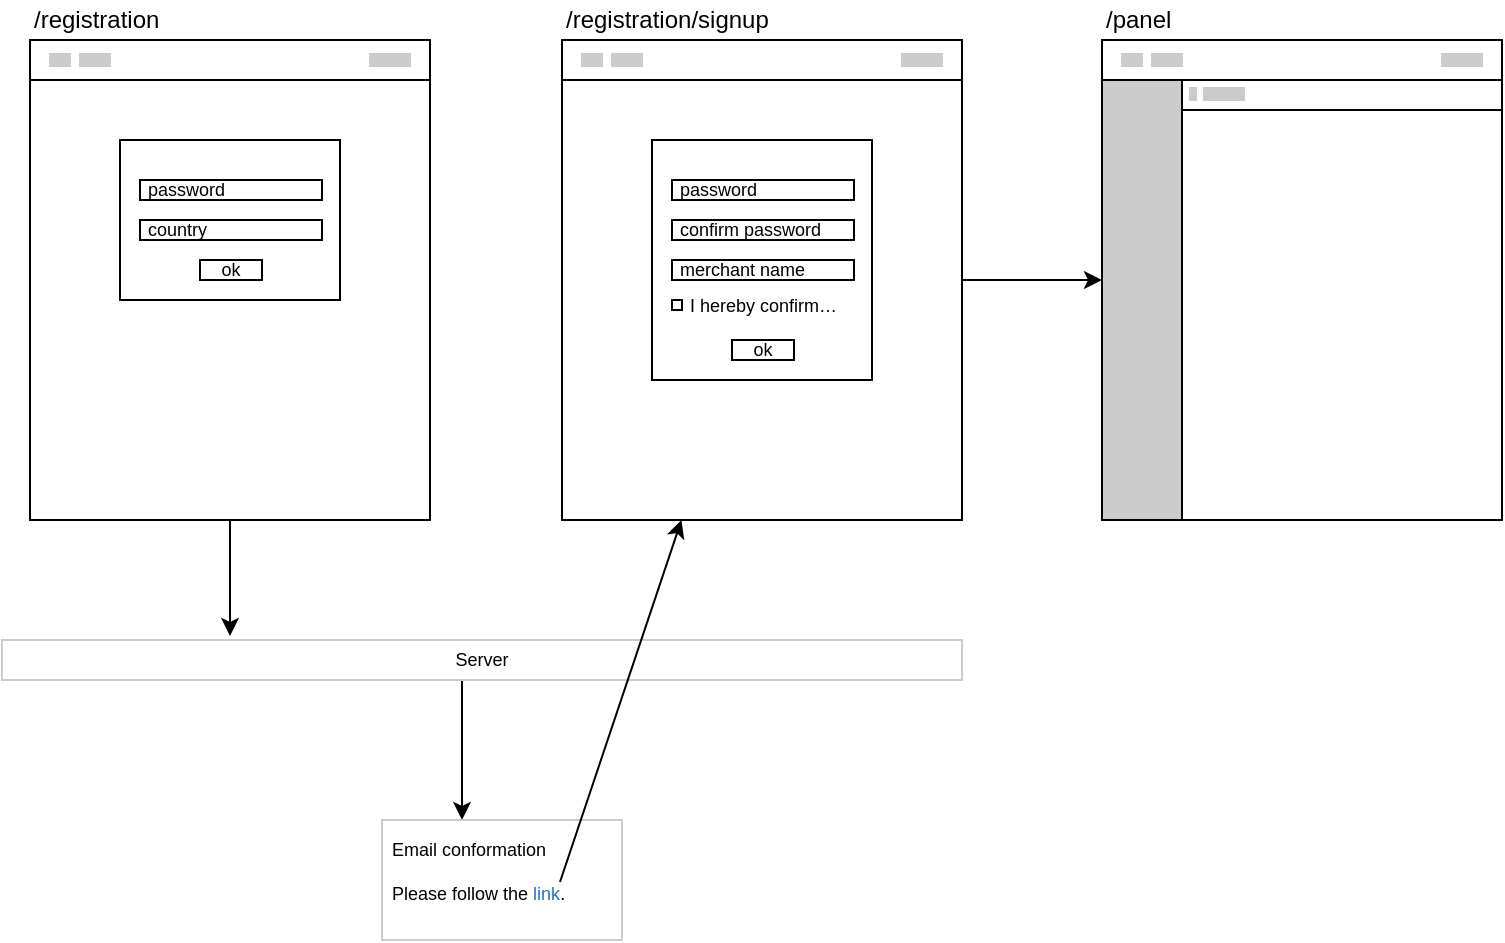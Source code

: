 <mxfile version="16.5.6" type="github" pages="5">
  <diagram id="p7Ff0zWDrnerY__srlPh" name="Registration">
    <mxGraphModel dx="912" dy="568" grid="1" gridSize="10" guides="1" tooltips="1" connect="1" arrows="1" fold="1" page="1" pageScale="1" pageWidth="827" pageHeight="1169" math="0" shadow="0">
      <root>
        <mxCell id="0" />
        <mxCell id="nXb4mECqNkCN1c7yYPb4-7" value="Components" style="" parent="0" />
        <mxCell id="1" value="Registration" style="" parent="0" />
        <mxCell id="nXb4mECqNkCN1c7yYPb4-29" value="" style="group" parent="1" vertex="1" connectable="0">
          <mxGeometry x="414" y="110" width="200" height="260" as="geometry" />
        </mxCell>
        <mxCell id="nXb4mECqNkCN1c7yYPb4-10" value="" style="group" parent="nXb4mECqNkCN1c7yYPb4-29" vertex="1" connectable="0">
          <mxGeometry y="20" width="200" height="240" as="geometry" />
        </mxCell>
        <mxCell id="nXb4mECqNkCN1c7yYPb4-11" value="" style="rounded=0;whiteSpace=wrap;html=1;" parent="nXb4mECqNkCN1c7yYPb4-10" vertex="1">
          <mxGeometry width="200" height="240" as="geometry" />
        </mxCell>
        <mxCell id="nXb4mECqNkCN1c7yYPb4-12" value="" style="rounded=0;whiteSpace=wrap;html=1;" parent="nXb4mECqNkCN1c7yYPb4-10" vertex="1">
          <mxGeometry width="200" height="20" as="geometry" />
        </mxCell>
        <mxCell id="nXb4mECqNkCN1c7yYPb4-13" value="" style="rounded=0;whiteSpace=wrap;html=1;fillColor=#CCCCCC;strokeColor=#CCCCCC;" parent="nXb4mECqNkCN1c7yYPb4-10" vertex="1">
          <mxGeometry x="10" y="7" width="10" height="6" as="geometry" />
        </mxCell>
        <mxCell id="nXb4mECqNkCN1c7yYPb4-14" value="" style="rounded=0;whiteSpace=wrap;html=1;fillColor=#CCCCCC;strokeColor=#CCCCCC;" parent="nXb4mECqNkCN1c7yYPb4-10" vertex="1">
          <mxGeometry x="170" y="7" width="20" height="6" as="geometry" />
        </mxCell>
        <mxCell id="nXb4mECqNkCN1c7yYPb4-15" value="" style="rounded=0;whiteSpace=wrap;html=1;fillColor=#CCCCCC;strokeColor=#CCCCCC;" parent="nXb4mECqNkCN1c7yYPb4-10" vertex="1">
          <mxGeometry x="25" y="7" width="15" height="6" as="geometry" />
        </mxCell>
        <mxCell id="nXb4mECqNkCN1c7yYPb4-25" value="" style="rounded=0;whiteSpace=wrap;html=1;" parent="nXb4mECqNkCN1c7yYPb4-10" vertex="1">
          <mxGeometry x="45" y="50" width="110" height="80" as="geometry" />
        </mxCell>
        <mxCell id="nXb4mECqNkCN1c7yYPb4-16" value="/registration" style="text;html=1;strokeColor=none;fillColor=none;align=left;verticalAlign=middle;whiteSpace=wrap;rounded=0;fontSize=12;" parent="nXb4mECqNkCN1c7yYPb4-29" vertex="1">
          <mxGeometry width="200" height="20" as="geometry" />
        </mxCell>
        <mxCell id="nXb4mECqNkCN1c7yYPb4-26" value="password" style="rounded=0;whiteSpace=wrap;html=1;fontSize=9;align=left;spacingLeft=2;" parent="nXb4mECqNkCN1c7yYPb4-29" vertex="1">
          <mxGeometry x="55" y="90" width="91" height="10" as="geometry" />
        </mxCell>
        <mxCell id="nXb4mECqNkCN1c7yYPb4-27" value="country" style="rounded=0;whiteSpace=wrap;html=1;fontSize=9;align=left;spacingLeft=2;" parent="nXb4mECqNkCN1c7yYPb4-29" vertex="1">
          <mxGeometry x="55" y="110" width="91" height="10" as="geometry" />
        </mxCell>
        <mxCell id="nXb4mECqNkCN1c7yYPb4-28" value="ok" style="rounded=0;whiteSpace=wrap;html=1;fontSize=9;spacing=0;" parent="nXb4mECqNkCN1c7yYPb4-29" vertex="1">
          <mxGeometry x="85" y="130" width="31" height="10" as="geometry" />
        </mxCell>
        <mxCell id="nXb4mECqNkCN1c7yYPb4-48" style="edgeStyle=elbowEdgeStyle;rounded=0;orthogonalLoop=1;jettySize=auto;html=1;entryX=0.333;entryY=0;entryDx=0;entryDy=0;entryPerimeter=0;fontSize=9;fontColor=#2671BD;" parent="1" source="nXb4mECqNkCN1c7yYPb4-45" target="nXb4mECqNkCN1c7yYPb4-47" edge="1">
          <mxGeometry relative="1" as="geometry" />
        </mxCell>
        <mxCell id="nXb4mECqNkCN1c7yYPb4-45" value="Server" style="rounded=0;whiteSpace=wrap;html=1;fontSize=9;strokeColor=#CCCCCC;fillColor=#FFFFFF;" parent="1" vertex="1">
          <mxGeometry x="400" y="430" width="480" height="20" as="geometry" />
        </mxCell>
        <mxCell id="nXb4mECqNkCN1c7yYPb4-46" style="edgeStyle=elbowEdgeStyle;rounded=0;orthogonalLoop=1;jettySize=auto;html=1;entryX=0.238;entryY=-0.1;entryDx=0;entryDy=0;entryPerimeter=0;fontSize=9;" parent="1" source="nXb4mECqNkCN1c7yYPb4-11" target="nXb4mECqNkCN1c7yYPb4-45" edge="1">
          <mxGeometry relative="1" as="geometry" />
        </mxCell>
        <mxCell id="nXb4mECqNkCN1c7yYPb4-47" value="Email conformation&lt;br&gt;&lt;br&gt;Please follow the &lt;font color=&quot;#2671bd&quot;&gt;link&lt;/font&gt;." style="rounded=0;whiteSpace=wrap;html=1;fontSize=9;strokeColor=#CCCCCC;fillColor=#FFFFFF;align=left;verticalAlign=top;spacing=5;" parent="1" vertex="1">
          <mxGeometry x="590" y="520" width="120" height="60" as="geometry" />
        </mxCell>
        <mxCell id="nXb4mECqNkCN1c7yYPb4-49" value="" style="endArrow=classic;html=1;rounded=0;fontSize=9;fontColor=#2671BD;" parent="1" target="nXb4mECqNkCN1c7yYPb4-32" edge="1">
          <mxGeometry width="50" height="50" relative="1" as="geometry">
            <mxPoint x="679" y="551" as="sourcePoint" />
            <mxPoint x="710" y="380" as="targetPoint" />
          </mxGeometry>
        </mxCell>
        <mxCell id="nXb4mECqNkCN1c7yYPb4-50" value="" style="group" parent="1" vertex="1" connectable="0">
          <mxGeometry x="680" y="110" width="200" height="260" as="geometry" />
        </mxCell>
        <mxCell id="nXb4mECqNkCN1c7yYPb4-30" value="" style="group" parent="nXb4mECqNkCN1c7yYPb4-50" vertex="1" connectable="0">
          <mxGeometry width="200" height="260" as="geometry" />
        </mxCell>
        <mxCell id="nXb4mECqNkCN1c7yYPb4-31" value="" style="group" parent="nXb4mECqNkCN1c7yYPb4-30" vertex="1" connectable="0">
          <mxGeometry y="20" width="200" height="240" as="geometry" />
        </mxCell>
        <mxCell id="nXb4mECqNkCN1c7yYPb4-32" value="" style="rounded=0;whiteSpace=wrap;html=1;" parent="nXb4mECqNkCN1c7yYPb4-31" vertex="1">
          <mxGeometry width="200" height="240" as="geometry" />
        </mxCell>
        <mxCell id="nXb4mECqNkCN1c7yYPb4-33" value="" style="rounded=0;whiteSpace=wrap;html=1;" parent="nXb4mECqNkCN1c7yYPb4-31" vertex="1">
          <mxGeometry width="200" height="20" as="geometry" />
        </mxCell>
        <mxCell id="nXb4mECqNkCN1c7yYPb4-34" value="" style="rounded=0;whiteSpace=wrap;html=1;fillColor=#CCCCCC;strokeColor=#CCCCCC;" parent="nXb4mECqNkCN1c7yYPb4-31" vertex="1">
          <mxGeometry x="10" y="7" width="10" height="6" as="geometry" />
        </mxCell>
        <mxCell id="nXb4mECqNkCN1c7yYPb4-35" value="" style="rounded=0;whiteSpace=wrap;html=1;fillColor=#CCCCCC;strokeColor=#CCCCCC;" parent="nXb4mECqNkCN1c7yYPb4-31" vertex="1">
          <mxGeometry x="170" y="7" width="20" height="6" as="geometry" />
        </mxCell>
        <mxCell id="nXb4mECqNkCN1c7yYPb4-36" value="" style="rounded=0;whiteSpace=wrap;html=1;fillColor=#CCCCCC;strokeColor=#CCCCCC;" parent="nXb4mECqNkCN1c7yYPb4-31" vertex="1">
          <mxGeometry x="25" y="7" width="15" height="6" as="geometry" />
        </mxCell>
        <mxCell id="nXb4mECqNkCN1c7yYPb4-37" value="" style="rounded=0;whiteSpace=wrap;html=1;" parent="nXb4mECqNkCN1c7yYPb4-31" vertex="1">
          <mxGeometry x="45" y="50" width="110" height="120" as="geometry" />
        </mxCell>
        <mxCell id="nXb4mECqNkCN1c7yYPb4-44" value="I hereby confirm…" style="text;html=1;strokeColor=none;fillColor=none;align=left;verticalAlign=middle;whiteSpace=wrap;rounded=0;fontSize=9;" parent="nXb4mECqNkCN1c7yYPb4-31" vertex="1">
          <mxGeometry x="62" y="128" width="78" height="10" as="geometry" />
        </mxCell>
        <mxCell id="nXb4mECqNkCN1c7yYPb4-38" value="/registration/signup" style="text;html=1;strokeColor=none;fillColor=none;align=left;verticalAlign=middle;whiteSpace=wrap;rounded=0;fontSize=12;" parent="nXb4mECqNkCN1c7yYPb4-30" vertex="1">
          <mxGeometry width="200" height="20" as="geometry" />
        </mxCell>
        <mxCell id="nXb4mECqNkCN1c7yYPb4-39" value="password" style="rounded=0;whiteSpace=wrap;html=1;fontSize=9;align=left;spacingLeft=2;" parent="nXb4mECqNkCN1c7yYPb4-30" vertex="1">
          <mxGeometry x="55" y="90" width="91" height="10" as="geometry" />
        </mxCell>
        <mxCell id="nXb4mECqNkCN1c7yYPb4-40" value="confirm password" style="rounded=0;whiteSpace=wrap;html=1;fontSize=9;align=left;spacingLeft=2;" parent="nXb4mECqNkCN1c7yYPb4-30" vertex="1">
          <mxGeometry x="55" y="110" width="91" height="10" as="geometry" />
        </mxCell>
        <mxCell id="nXb4mECqNkCN1c7yYPb4-41" value="ok" style="rounded=0;whiteSpace=wrap;html=1;fontSize=9;spacing=0;" parent="nXb4mECqNkCN1c7yYPb4-30" vertex="1">
          <mxGeometry x="85" y="170" width="31" height="10" as="geometry" />
        </mxCell>
        <mxCell id="nXb4mECqNkCN1c7yYPb4-42" value="merchant name" style="rounded=0;whiteSpace=wrap;html=1;fontSize=9;align=left;spacingLeft=2;" parent="nXb4mECqNkCN1c7yYPb4-50" vertex="1">
          <mxGeometry x="55" y="130" width="91" height="10" as="geometry" />
        </mxCell>
        <mxCell id="nXb4mECqNkCN1c7yYPb4-43" value="" style="rounded=0;whiteSpace=wrap;html=1;fontSize=9;spacing=0;" parent="nXb4mECqNkCN1c7yYPb4-50" vertex="1">
          <mxGeometry x="55" y="150" width="5" height="5" as="geometry" />
        </mxCell>
        <mxCell id="OOlirPghA7_H0LJ8nzAa-1" value="" style="group" vertex="1" connectable="0" parent="1">
          <mxGeometry x="950" y="110" width="200" height="260" as="geometry" />
        </mxCell>
        <mxCell id="OOlirPghA7_H0LJ8nzAa-2" value="" style="group" vertex="1" connectable="0" parent="OOlirPghA7_H0LJ8nzAa-1">
          <mxGeometry width="200" height="260" as="geometry" />
        </mxCell>
        <mxCell id="OOlirPghA7_H0LJ8nzAa-3" value="" style="group" vertex="1" connectable="0" parent="OOlirPghA7_H0LJ8nzAa-2">
          <mxGeometry width="200" height="260" as="geometry" />
        </mxCell>
        <mxCell id="OOlirPghA7_H0LJ8nzAa-4" value="" style="group" vertex="1" connectable="0" parent="OOlirPghA7_H0LJ8nzAa-3">
          <mxGeometry y="20" width="200" height="240" as="geometry" />
        </mxCell>
        <mxCell id="OOlirPghA7_H0LJ8nzAa-5" value="" style="rounded=0;whiteSpace=wrap;html=1;" vertex="1" parent="OOlirPghA7_H0LJ8nzAa-4">
          <mxGeometry width="200" height="240" as="geometry" />
        </mxCell>
        <mxCell id="OOlirPghA7_H0LJ8nzAa-6" value="" style="rounded=0;whiteSpace=wrap;html=1;" vertex="1" parent="OOlirPghA7_H0LJ8nzAa-4">
          <mxGeometry width="200" height="20" as="geometry" />
        </mxCell>
        <mxCell id="OOlirPghA7_H0LJ8nzAa-7" value="" style="rounded=0;whiteSpace=wrap;html=1;fillColor=#CCCCCC;strokeColor=#CCCCCC;" vertex="1" parent="OOlirPghA7_H0LJ8nzAa-4">
          <mxGeometry x="10" y="7" width="10" height="6" as="geometry" />
        </mxCell>
        <mxCell id="OOlirPghA7_H0LJ8nzAa-8" value="" style="rounded=0;whiteSpace=wrap;html=1;fillColor=#CCCCCC;strokeColor=#CCCCCC;" vertex="1" parent="OOlirPghA7_H0LJ8nzAa-4">
          <mxGeometry x="170" y="7" width="20" height="6" as="geometry" />
        </mxCell>
        <mxCell id="OOlirPghA7_H0LJ8nzAa-9" value="" style="rounded=0;whiteSpace=wrap;html=1;fillColor=#CCCCCC;strokeColor=#CCCCCC;" vertex="1" parent="OOlirPghA7_H0LJ8nzAa-4">
          <mxGeometry x="25" y="7" width="15" height="6" as="geometry" />
        </mxCell>
        <mxCell id="OOlirPghA7_H0LJ8nzAa-10" value="" style="rounded=0;whiteSpace=wrap;html=1;fillColor=#CCCCCC;" vertex="1" parent="OOlirPghA7_H0LJ8nzAa-4">
          <mxGeometry y="20" width="40" height="220" as="geometry" />
        </mxCell>
        <mxCell id="OOlirPghA7_H0LJ8nzAa-11" value="/panel" style="text;html=1;strokeColor=none;fillColor=none;align=left;verticalAlign=middle;whiteSpace=wrap;rounded=0;fontSize=12;" vertex="1" parent="OOlirPghA7_H0LJ8nzAa-3">
          <mxGeometry width="200" height="20" as="geometry" />
        </mxCell>
        <mxCell id="OOlirPghA7_H0LJ8nzAa-12" value="" style="rounded=0;whiteSpace=wrap;html=1;" vertex="1" parent="OOlirPghA7_H0LJ8nzAa-1">
          <mxGeometry x="40" y="40" width="160" height="15" as="geometry" />
        </mxCell>
        <mxCell id="OOlirPghA7_H0LJ8nzAa-13" value="" style="rounded=0;whiteSpace=wrap;html=1;fillColor=#CCCCCC;strokeColor=#CCCCCC;" vertex="1" parent="OOlirPghA7_H0LJ8nzAa-1">
          <mxGeometry x="44" y="44" width="3" height="6" as="geometry" />
        </mxCell>
        <mxCell id="OOlirPghA7_H0LJ8nzAa-14" value="" style="rounded=0;whiteSpace=wrap;html=1;fillColor=#CCCCCC;strokeColor=#CCCCCC;" vertex="1" parent="OOlirPghA7_H0LJ8nzAa-1">
          <mxGeometry x="51" y="44" width="20" height="6" as="geometry" />
        </mxCell>
        <mxCell id="OOlirPghA7_H0LJ8nzAa-15" style="edgeStyle=elbowEdgeStyle;rounded=0;orthogonalLoop=1;jettySize=auto;elbow=vertical;html=1;" edge="1" parent="1" source="nXb4mECqNkCN1c7yYPb4-32" target="OOlirPghA7_H0LJ8nzAa-5">
          <mxGeometry relative="1" as="geometry" />
        </mxCell>
      </root>
    </mxGraphModel>
  </diagram>
  <diagram id="9IjZil99zR7rNWSkeCL1" name="Auth">
    <mxGraphModel dx="1031" dy="643" grid="1" gridSize="10" guides="1" tooltips="1" connect="1" arrows="1" fold="1" page="1" pageScale="1" pageWidth="827" pageHeight="1169" math="0" shadow="0">
      <root>
        <mxCell id="iW9iBrreQVlwl3mV8Ol9-0" />
        <mxCell id="iW9iBrreQVlwl3mV8Ol9-1" parent="iW9iBrreQVlwl3mV8Ol9-0" />
        <mxCell id="QdKFPZdmgNNmxC_U_GcA-0" value="" style="group" vertex="1" connectable="0" parent="iW9iBrreQVlwl3mV8Ol9-1">
          <mxGeometry x="130" y="80" width="200" height="260" as="geometry" />
        </mxCell>
        <mxCell id="QdKFPZdmgNNmxC_U_GcA-1" value="" style="group" vertex="1" connectable="0" parent="QdKFPZdmgNNmxC_U_GcA-0">
          <mxGeometry width="200" height="260" as="geometry" />
        </mxCell>
        <mxCell id="QdKFPZdmgNNmxC_U_GcA-2" value="" style="group" vertex="1" connectable="0" parent="QdKFPZdmgNNmxC_U_GcA-1">
          <mxGeometry y="20" width="200" height="240" as="geometry" />
        </mxCell>
        <mxCell id="QdKFPZdmgNNmxC_U_GcA-3" value="" style="rounded=0;whiteSpace=wrap;html=1;" vertex="1" parent="QdKFPZdmgNNmxC_U_GcA-2">
          <mxGeometry width="200" height="240" as="geometry" />
        </mxCell>
        <mxCell id="QdKFPZdmgNNmxC_U_GcA-4" value="" style="rounded=0;whiteSpace=wrap;html=1;" vertex="1" parent="QdKFPZdmgNNmxC_U_GcA-2">
          <mxGeometry width="200" height="20" as="geometry" />
        </mxCell>
        <mxCell id="QdKFPZdmgNNmxC_U_GcA-5" value="" style="rounded=0;whiteSpace=wrap;html=1;fillColor=#CCCCCC;strokeColor=#CCCCCC;" vertex="1" parent="QdKFPZdmgNNmxC_U_GcA-2">
          <mxGeometry x="10" y="7" width="10" height="6" as="geometry" />
        </mxCell>
        <mxCell id="QdKFPZdmgNNmxC_U_GcA-6" value="" style="rounded=0;whiteSpace=wrap;html=1;fillColor=#CCCCCC;strokeColor=#CCCCCC;" vertex="1" parent="QdKFPZdmgNNmxC_U_GcA-2">
          <mxGeometry x="170" y="7" width="20" height="6" as="geometry" />
        </mxCell>
        <mxCell id="QdKFPZdmgNNmxC_U_GcA-7" value="" style="rounded=0;whiteSpace=wrap;html=1;fillColor=#CCCCCC;strokeColor=#CCCCCC;" vertex="1" parent="QdKFPZdmgNNmxC_U_GcA-2">
          <mxGeometry x="25" y="7" width="15" height="6" as="geometry" />
        </mxCell>
        <mxCell id="QdKFPZdmgNNmxC_U_GcA-8" value="" style="rounded=0;whiteSpace=wrap;html=1;" vertex="1" parent="QdKFPZdmgNNmxC_U_GcA-2">
          <mxGeometry x="45" y="50" width="110" height="80" as="geometry" />
        </mxCell>
        <mxCell id="QdKFPZdmgNNmxC_U_GcA-10" value="/auth/signin" style="text;html=1;strokeColor=none;fillColor=none;align=left;verticalAlign=middle;whiteSpace=wrap;rounded=0;fontSize=12;" vertex="1" parent="QdKFPZdmgNNmxC_U_GcA-1">
          <mxGeometry width="200" height="20" as="geometry" />
        </mxCell>
        <mxCell id="QdKFPZdmgNNmxC_U_GcA-11" value="email" style="rounded=0;whiteSpace=wrap;html=1;fontSize=9;align=left;spacingLeft=2;" vertex="1" parent="QdKFPZdmgNNmxC_U_GcA-1">
          <mxGeometry x="55" y="90" width="91" height="10" as="geometry" />
        </mxCell>
        <mxCell id="QdKFPZdmgNNmxC_U_GcA-12" value="password" style="rounded=0;whiteSpace=wrap;html=1;fontSize=9;align=left;spacingLeft=2;" vertex="1" parent="QdKFPZdmgNNmxC_U_GcA-1">
          <mxGeometry x="55" y="110" width="91" height="10" as="geometry" />
        </mxCell>
        <mxCell id="QdKFPZdmgNNmxC_U_GcA-13" value="ok" style="rounded=0;whiteSpace=wrap;html=1;fontSize=9;spacing=0;" vertex="1" parent="QdKFPZdmgNNmxC_U_GcA-1">
          <mxGeometry x="85" y="130" width="31" height="10" as="geometry" />
        </mxCell>
        <mxCell id="nIk0akQCBOUEY01yaHbT-0" value="" style="group" vertex="1" connectable="0" parent="iW9iBrreQVlwl3mV8Ol9-1">
          <mxGeometry x="440" y="80" width="200" height="260" as="geometry" />
        </mxCell>
        <mxCell id="nIk0akQCBOUEY01yaHbT-1" value="" style="group" vertex="1" connectable="0" parent="nIk0akQCBOUEY01yaHbT-0">
          <mxGeometry width="200" height="260" as="geometry" />
        </mxCell>
        <mxCell id="nIk0akQCBOUEY01yaHbT-2" value="" style="group" vertex="1" connectable="0" parent="nIk0akQCBOUEY01yaHbT-1">
          <mxGeometry y="20" width="200" height="240" as="geometry" />
        </mxCell>
        <mxCell id="nIk0akQCBOUEY01yaHbT-3" value="" style="rounded=0;whiteSpace=wrap;html=1;" vertex="1" parent="nIk0akQCBOUEY01yaHbT-2">
          <mxGeometry width="200" height="240" as="geometry" />
        </mxCell>
        <mxCell id="nIk0akQCBOUEY01yaHbT-4" value="" style="rounded=0;whiteSpace=wrap;html=1;" vertex="1" parent="nIk0akQCBOUEY01yaHbT-2">
          <mxGeometry width="200" height="20" as="geometry" />
        </mxCell>
        <mxCell id="nIk0akQCBOUEY01yaHbT-5" value="" style="rounded=0;whiteSpace=wrap;html=1;fillColor=#CCCCCC;strokeColor=#CCCCCC;" vertex="1" parent="nIk0akQCBOUEY01yaHbT-2">
          <mxGeometry x="10" y="7" width="10" height="6" as="geometry" />
        </mxCell>
        <mxCell id="nIk0akQCBOUEY01yaHbT-6" value="" style="rounded=0;whiteSpace=wrap;html=1;fillColor=#CCCCCC;strokeColor=#CCCCCC;" vertex="1" parent="nIk0akQCBOUEY01yaHbT-2">
          <mxGeometry x="170" y="7" width="20" height="6" as="geometry" />
        </mxCell>
        <mxCell id="nIk0akQCBOUEY01yaHbT-7" value="" style="rounded=0;whiteSpace=wrap;html=1;fillColor=#CCCCCC;strokeColor=#CCCCCC;" vertex="1" parent="nIk0akQCBOUEY01yaHbT-2">
          <mxGeometry x="25" y="7" width="15" height="6" as="geometry" />
        </mxCell>
        <mxCell id="nIk0akQCBOUEY01yaHbT-8" value="" style="rounded=0;whiteSpace=wrap;html=1;" vertex="1" parent="nIk0akQCBOUEY01yaHbT-2">
          <mxGeometry x="45" y="50" width="110" height="60" as="geometry" />
        </mxCell>
        <mxCell id="nIk0akQCBOUEY01yaHbT-9" value="/auth/account" style="text;html=1;strokeColor=none;fillColor=none;align=left;verticalAlign=middle;whiteSpace=wrap;rounded=0;fontSize=12;" vertex="1" parent="nIk0akQCBOUEY01yaHbT-1">
          <mxGeometry width="200" height="20" as="geometry" />
        </mxCell>
        <mxCell id="nIk0akQCBOUEY01yaHbT-10" value="Merchant A" style="rounded=0;whiteSpace=wrap;html=1;fontSize=9;align=left;spacingLeft=2;" vertex="1" parent="nIk0akQCBOUEY01yaHbT-1">
          <mxGeometry x="55" y="80" width="91" height="20" as="geometry" />
        </mxCell>
        <mxCell id="nIk0akQCBOUEY01yaHbT-11" value="Merchant B" style="rounded=0;whiteSpace=wrap;html=1;fontSize=9;align=left;spacingLeft=2;" vertex="1" parent="nIk0akQCBOUEY01yaHbT-1">
          <mxGeometry x="55" y="100" width="91" height="20" as="geometry" />
        </mxCell>
        <mxCell id="nIk0akQCBOUEY01yaHbT-13" style="edgeStyle=orthogonalEdgeStyle;rounded=0;orthogonalLoop=1;jettySize=auto;html=1;" edge="1" parent="iW9iBrreQVlwl3mV8Ol9-1" source="QdKFPZdmgNNmxC_U_GcA-3" target="nIk0akQCBOUEY01yaHbT-3">
          <mxGeometry relative="1" as="geometry" />
        </mxCell>
        <mxCell id="nIk0akQCBOUEY01yaHbT-14" value="" style="group" vertex="1" connectable="0" parent="iW9iBrreQVlwl3mV8Ol9-1">
          <mxGeometry x="440.5" y="420" width="200" height="260" as="geometry" />
        </mxCell>
        <mxCell id="nIk0akQCBOUEY01yaHbT-15" value="" style="group" vertex="1" connectable="0" parent="nIk0akQCBOUEY01yaHbT-14">
          <mxGeometry width="200" height="260" as="geometry" />
        </mxCell>
        <mxCell id="nIk0akQCBOUEY01yaHbT-16" value="" style="group" vertex="1" connectable="0" parent="nIk0akQCBOUEY01yaHbT-15">
          <mxGeometry y="20" width="200" height="240" as="geometry" />
        </mxCell>
        <mxCell id="nIk0akQCBOUEY01yaHbT-17" value="" style="rounded=0;whiteSpace=wrap;html=1;" vertex="1" parent="nIk0akQCBOUEY01yaHbT-16">
          <mxGeometry width="200" height="240" as="geometry" />
        </mxCell>
        <mxCell id="nIk0akQCBOUEY01yaHbT-18" value="" style="rounded=0;whiteSpace=wrap;html=1;" vertex="1" parent="nIk0akQCBOUEY01yaHbT-16">
          <mxGeometry width="200" height="20" as="geometry" />
        </mxCell>
        <mxCell id="nIk0akQCBOUEY01yaHbT-19" value="" style="rounded=0;whiteSpace=wrap;html=1;fillColor=#CCCCCC;strokeColor=#CCCCCC;" vertex="1" parent="nIk0akQCBOUEY01yaHbT-16">
          <mxGeometry x="10" y="7" width="10" height="6" as="geometry" />
        </mxCell>
        <mxCell id="nIk0akQCBOUEY01yaHbT-20" value="" style="rounded=0;whiteSpace=wrap;html=1;fillColor=#CCCCCC;strokeColor=#CCCCCC;" vertex="1" parent="nIk0akQCBOUEY01yaHbT-16">
          <mxGeometry x="170" y="7" width="20" height="6" as="geometry" />
        </mxCell>
        <mxCell id="nIk0akQCBOUEY01yaHbT-21" value="" style="rounded=0;whiteSpace=wrap;html=1;fillColor=#CCCCCC;strokeColor=#CCCCCC;" vertex="1" parent="nIk0akQCBOUEY01yaHbT-16">
          <mxGeometry x="25" y="7" width="15" height="6" as="geometry" />
        </mxCell>
        <mxCell id="nIk0akQCBOUEY01yaHbT-22" value="" style="rounded=0;whiteSpace=wrap;html=1;" vertex="1" parent="nIk0akQCBOUEY01yaHbT-16">
          <mxGeometry x="45" y="50" width="110" height="80" as="geometry" />
        </mxCell>
        <mxCell id="nIk0akQCBOUEY01yaHbT-23" value="/forget-password" style="text;html=1;strokeColor=none;fillColor=none;align=left;verticalAlign=middle;whiteSpace=wrap;rounded=0;fontSize=12;" vertex="1" parent="nIk0akQCBOUEY01yaHbT-15">
          <mxGeometry width="200" height="20" as="geometry" />
        </mxCell>
        <mxCell id="nIk0akQCBOUEY01yaHbT-26" value="ok" style="rounded=0;whiteSpace=wrap;html=1;fontSize=9;spacing=0;" vertex="1" parent="nIk0akQCBOUEY01yaHbT-15">
          <mxGeometry x="85" y="130" width="31" height="10" as="geometry" />
        </mxCell>
        <mxCell id="nIk0akQCBOUEY01yaHbT-27" style="edgeStyle=orthogonalEdgeStyle;rounded=0;orthogonalLoop=1;jettySize=auto;html=1;entryX=0;entryY=0.5;entryDx=0;entryDy=0;" edge="1" parent="iW9iBrreQVlwl3mV8Ol9-1" source="QdKFPZdmgNNmxC_U_GcA-3" target="nIk0akQCBOUEY01yaHbT-17">
          <mxGeometry relative="1" as="geometry" />
        </mxCell>
        <mxCell id="nIk0akQCBOUEY01yaHbT-30" value="1. Откуда пользователи будут приходить&lt;br&gt;на страницу восстановления пароля?" style="text;html=1;strokeColor=none;fillColor=none;align=left;verticalAlign=middle;whiteSpace=wrap;rounded=0;autosize=0;" vertex="1" parent="iW9iBrreQVlwl3mV8Ol9-1">
          <mxGeometry x="105" y="460" width="250" height="35" as="geometry" />
        </mxCell>
        <mxCell id="nIk0akQCBOUEY01yaHbT-31" value="2. Что будет на странице восстановления пароля?" style="text;html=1;strokeColor=none;fillColor=none;align=left;verticalAlign=middle;whiteSpace=wrap;rounded=0;autosize=0;" vertex="1" parent="iW9iBrreQVlwl3mV8Ol9-1">
          <mxGeometry x="105" y="520" width="250" height="35" as="geometry" />
        </mxCell>
        <mxCell id="nIk0akQCBOUEY01yaHbT-57" value="" style="group" vertex="1" connectable="0" parent="iW9iBrreQVlwl3mV8Ol9-1">
          <mxGeometry x="750" y="85" width="200" height="260" as="geometry" />
        </mxCell>
        <mxCell id="nIk0akQCBOUEY01yaHbT-32" value="" style="group" vertex="1" connectable="0" parent="nIk0akQCBOUEY01yaHbT-57">
          <mxGeometry width="200" height="260" as="geometry" />
        </mxCell>
        <mxCell id="nIk0akQCBOUEY01yaHbT-33" value="" style="group" vertex="1" connectable="0" parent="nIk0akQCBOUEY01yaHbT-32">
          <mxGeometry width="200" height="260" as="geometry" />
        </mxCell>
        <mxCell id="nIk0akQCBOUEY01yaHbT-34" value="" style="group" vertex="1" connectable="0" parent="nIk0akQCBOUEY01yaHbT-33">
          <mxGeometry y="20" width="200" height="240" as="geometry" />
        </mxCell>
        <mxCell id="nIk0akQCBOUEY01yaHbT-35" value="" style="rounded=0;whiteSpace=wrap;html=1;" vertex="1" parent="nIk0akQCBOUEY01yaHbT-34">
          <mxGeometry width="200" height="240" as="geometry" />
        </mxCell>
        <mxCell id="nIk0akQCBOUEY01yaHbT-36" value="" style="rounded=0;whiteSpace=wrap;html=1;" vertex="1" parent="nIk0akQCBOUEY01yaHbT-34">
          <mxGeometry width="200" height="20" as="geometry" />
        </mxCell>
        <mxCell id="nIk0akQCBOUEY01yaHbT-37" value="" style="rounded=0;whiteSpace=wrap;html=1;fillColor=#CCCCCC;strokeColor=#CCCCCC;" vertex="1" parent="nIk0akQCBOUEY01yaHbT-34">
          <mxGeometry x="10" y="7" width="10" height="6" as="geometry" />
        </mxCell>
        <mxCell id="nIk0akQCBOUEY01yaHbT-38" value="" style="rounded=0;whiteSpace=wrap;html=1;fillColor=#CCCCCC;strokeColor=#CCCCCC;" vertex="1" parent="nIk0akQCBOUEY01yaHbT-34">
          <mxGeometry x="170" y="7" width="20" height="6" as="geometry" />
        </mxCell>
        <mxCell id="nIk0akQCBOUEY01yaHbT-39" value="" style="rounded=0;whiteSpace=wrap;html=1;fillColor=#CCCCCC;strokeColor=#CCCCCC;" vertex="1" parent="nIk0akQCBOUEY01yaHbT-34">
          <mxGeometry x="25" y="7" width="15" height="6" as="geometry" />
        </mxCell>
        <mxCell id="nIk0akQCBOUEY01yaHbT-40" value="" style="rounded=0;whiteSpace=wrap;html=1;fillColor=#CCCCCC;" vertex="1" parent="nIk0akQCBOUEY01yaHbT-34">
          <mxGeometry y="20" width="40" height="220" as="geometry" />
        </mxCell>
        <mxCell id="nIk0akQCBOUEY01yaHbT-41" value="/panel" style="text;html=1;strokeColor=none;fillColor=none;align=left;verticalAlign=middle;whiteSpace=wrap;rounded=0;fontSize=12;" vertex="1" parent="nIk0akQCBOUEY01yaHbT-33">
          <mxGeometry width="200" height="20" as="geometry" />
        </mxCell>
        <mxCell id="nIk0akQCBOUEY01yaHbT-44" value="" style="rounded=0;whiteSpace=wrap;html=1;" vertex="1" parent="nIk0akQCBOUEY01yaHbT-57">
          <mxGeometry x="40" y="40" width="160" height="15" as="geometry" />
        </mxCell>
        <mxCell id="nIk0akQCBOUEY01yaHbT-55" value="" style="rounded=0;whiteSpace=wrap;html=1;fillColor=#CCCCCC;strokeColor=#CCCCCC;" vertex="1" parent="nIk0akQCBOUEY01yaHbT-57">
          <mxGeometry x="44" y="44" width="3" height="6" as="geometry" />
        </mxCell>
        <mxCell id="nIk0akQCBOUEY01yaHbT-56" value="" style="rounded=0;whiteSpace=wrap;html=1;fillColor=#CCCCCC;strokeColor=#CCCCCC;" vertex="1" parent="nIk0akQCBOUEY01yaHbT-57">
          <mxGeometry x="51" y="44" width="20" height="6" as="geometry" />
        </mxCell>
        <mxCell id="nIk0akQCBOUEY01yaHbT-58" style="edgeStyle=elbowEdgeStyle;rounded=0;orthogonalLoop=1;jettySize=auto;html=1;elbow=vertical;" edge="1" parent="iW9iBrreQVlwl3mV8Ol9-1" source="nIk0akQCBOUEY01yaHbT-3" target="nIk0akQCBOUEY01yaHbT-35">
          <mxGeometry relative="1" as="geometry" />
        </mxCell>
      </root>
    </mxGraphModel>
  </diagram>
  <diagram id="irFUqdOEMGV7W6PFk0p6" name="OAuth">
    <mxGraphModel dx="912" dy="568" grid="1" gridSize="10" guides="1" tooltips="1" connect="1" arrows="1" fold="1" page="1" pageScale="1" pageWidth="827" pageHeight="1169" math="0" shadow="0">
      <root>
        <mxCell id="RH3Kg1vD80r5-Wmwhp9f-0" />
        <mxCell id="RH3Kg1vD80r5-Wmwhp9f-1" parent="RH3Kg1vD80r5-Wmwhp9f-0" />
        <mxCell id="vxBVnMDS_E_hDAVjg61Y-0" value="" style="group" vertex="1" connectable="0" parent="RH3Kg1vD80r5-Wmwhp9f-1">
          <mxGeometry x="130" y="80" width="200" height="260" as="geometry" />
        </mxCell>
        <mxCell id="vxBVnMDS_E_hDAVjg61Y-1" value="" style="group" vertex="1" connectable="0" parent="vxBVnMDS_E_hDAVjg61Y-0">
          <mxGeometry width="200" height="260" as="geometry" />
        </mxCell>
        <mxCell id="vxBVnMDS_E_hDAVjg61Y-2" value="" style="group" vertex="1" connectable="0" parent="vxBVnMDS_E_hDAVjg61Y-1">
          <mxGeometry y="20" width="200" height="240" as="geometry" />
        </mxCell>
        <mxCell id="vxBVnMDS_E_hDAVjg61Y-3" value="" style="rounded=0;whiteSpace=wrap;html=1;" vertex="1" parent="vxBVnMDS_E_hDAVjg61Y-2">
          <mxGeometry width="200" height="240" as="geometry" />
        </mxCell>
        <mxCell id="vxBVnMDS_E_hDAVjg61Y-4" value="" style="rounded=0;whiteSpace=wrap;html=1;" vertex="1" parent="vxBVnMDS_E_hDAVjg61Y-2">
          <mxGeometry width="200" height="20" as="geometry" />
        </mxCell>
        <mxCell id="vxBVnMDS_E_hDAVjg61Y-5" value="" style="rounded=0;whiteSpace=wrap;html=1;fillColor=#CCCCCC;strokeColor=#CCCCCC;" vertex="1" parent="vxBVnMDS_E_hDAVjg61Y-2">
          <mxGeometry x="10" y="7" width="10" height="6" as="geometry" />
        </mxCell>
        <mxCell id="vxBVnMDS_E_hDAVjg61Y-6" value="" style="rounded=0;whiteSpace=wrap;html=1;fillColor=#CCCCCC;strokeColor=#CCCCCC;" vertex="1" parent="vxBVnMDS_E_hDAVjg61Y-2">
          <mxGeometry x="170" y="7" width="20" height="6" as="geometry" />
        </mxCell>
        <mxCell id="vxBVnMDS_E_hDAVjg61Y-7" value="" style="rounded=0;whiteSpace=wrap;html=1;fillColor=#CCCCCC;strokeColor=#CCCCCC;" vertex="1" parent="vxBVnMDS_E_hDAVjg61Y-2">
          <mxGeometry x="25" y="7" width="15" height="6" as="geometry" />
        </mxCell>
        <mxCell id="vxBVnMDS_E_hDAVjg61Y-8" value="" style="rounded=0;whiteSpace=wrap;html=1;" vertex="1" parent="vxBVnMDS_E_hDAVjg61Y-2">
          <mxGeometry x="45" y="50" width="110" height="120" as="geometry" />
        </mxCell>
        <mxCell id="vxBVnMDS_E_hDAVjg61Y-9" value="I hereby confirm…" style="text;html=1;strokeColor=none;fillColor=none;align=left;verticalAlign=middle;whiteSpace=wrap;rounded=0;fontSize=9;" vertex="1" parent="vxBVnMDS_E_hDAVjg61Y-2">
          <mxGeometry x="62" y="128" width="78" height="10" as="geometry" />
        </mxCell>
        <mxCell id="vxBVnMDS_E_hDAVjg61Y-10" value="/oauth/authorize" style="text;html=1;strokeColor=none;fillColor=none;align=left;verticalAlign=middle;whiteSpace=wrap;rounded=0;fontSize=12;" vertex="1" parent="vxBVnMDS_E_hDAVjg61Y-1">
          <mxGeometry width="200" height="20" as="geometry" />
        </mxCell>
        <mxCell id="vxBVnMDS_E_hDAVjg61Y-11" value="password" style="rounded=0;whiteSpace=wrap;html=1;fontSize=9;align=left;spacingLeft=2;" vertex="1" parent="vxBVnMDS_E_hDAVjg61Y-1">
          <mxGeometry x="55" y="90" width="91" height="10" as="geometry" />
        </mxCell>
        <mxCell id="vxBVnMDS_E_hDAVjg61Y-12" value="confirm password" style="rounded=0;whiteSpace=wrap;html=1;fontSize=9;align=left;spacingLeft=2;" vertex="1" parent="vxBVnMDS_E_hDAVjg61Y-1">
          <mxGeometry x="55" y="110" width="91" height="10" as="geometry" />
        </mxCell>
        <mxCell id="vxBVnMDS_E_hDAVjg61Y-13" value="ok" style="rounded=0;whiteSpace=wrap;html=1;fontSize=9;spacing=0;" vertex="1" parent="vxBVnMDS_E_hDAVjg61Y-1">
          <mxGeometry x="85" y="170" width="31" height="10" as="geometry" />
        </mxCell>
        <mxCell id="vxBVnMDS_E_hDAVjg61Y-14" value="merchant name" style="rounded=0;whiteSpace=wrap;html=1;fontSize=9;align=left;spacingLeft=2;" vertex="1" parent="vxBVnMDS_E_hDAVjg61Y-0">
          <mxGeometry x="55" y="130" width="91" height="10" as="geometry" />
        </mxCell>
        <mxCell id="vxBVnMDS_E_hDAVjg61Y-15" value="" style="rounded=0;whiteSpace=wrap;html=1;fontSize=9;spacing=0;" vertex="1" parent="vxBVnMDS_E_hDAVjg61Y-0">
          <mxGeometry x="55" y="150" width="5" height="5" as="geometry" />
        </mxCell>
        <mxCell id="vxBVnMDS_E_hDAVjg61Y-16" value="" style="group" vertex="1" connectable="0" parent="RH3Kg1vD80r5-Wmwhp9f-1">
          <mxGeometry x="130" y="410" width="200" height="260" as="geometry" />
        </mxCell>
        <mxCell id="vxBVnMDS_E_hDAVjg61Y-17" value="" style="group" vertex="1" connectable="0" parent="vxBVnMDS_E_hDAVjg61Y-16">
          <mxGeometry width="200" height="260" as="geometry" />
        </mxCell>
        <mxCell id="vxBVnMDS_E_hDAVjg61Y-18" value="" style="group" vertex="1" connectable="0" parent="vxBVnMDS_E_hDAVjg61Y-17">
          <mxGeometry y="20" width="200" height="240" as="geometry" />
        </mxCell>
        <mxCell id="vxBVnMDS_E_hDAVjg61Y-19" value="" style="rounded=0;whiteSpace=wrap;html=1;" vertex="1" parent="vxBVnMDS_E_hDAVjg61Y-18">
          <mxGeometry width="200" height="240" as="geometry" />
        </mxCell>
        <mxCell id="vxBVnMDS_E_hDAVjg61Y-20" value="" style="rounded=0;whiteSpace=wrap;html=1;" vertex="1" parent="vxBVnMDS_E_hDAVjg61Y-18">
          <mxGeometry width="200" height="20" as="geometry" />
        </mxCell>
        <mxCell id="vxBVnMDS_E_hDAVjg61Y-21" value="" style="rounded=0;whiteSpace=wrap;html=1;fillColor=#CCCCCC;strokeColor=#CCCCCC;" vertex="1" parent="vxBVnMDS_E_hDAVjg61Y-18">
          <mxGeometry x="10" y="7" width="10" height="6" as="geometry" />
        </mxCell>
        <mxCell id="vxBVnMDS_E_hDAVjg61Y-22" value="" style="rounded=0;whiteSpace=wrap;html=1;fillColor=#CCCCCC;strokeColor=#CCCCCC;" vertex="1" parent="vxBVnMDS_E_hDAVjg61Y-18">
          <mxGeometry x="170" y="7" width="20" height="6" as="geometry" />
        </mxCell>
        <mxCell id="vxBVnMDS_E_hDAVjg61Y-23" value="" style="rounded=0;whiteSpace=wrap;html=1;fillColor=#CCCCCC;strokeColor=#CCCCCC;" vertex="1" parent="vxBVnMDS_E_hDAVjg61Y-18">
          <mxGeometry x="25" y="7" width="15" height="6" as="geometry" />
        </mxCell>
        <mxCell id="vxBVnMDS_E_hDAVjg61Y-24" value="" style="rounded=0;whiteSpace=wrap;html=1;" vertex="1" parent="vxBVnMDS_E_hDAVjg61Y-18">
          <mxGeometry x="45" y="50" width="110" height="120" as="geometry" />
        </mxCell>
        <mxCell id="vxBVnMDS_E_hDAVjg61Y-25" value="I hereby confirm…" style="text;html=1;strokeColor=none;fillColor=none;align=left;verticalAlign=middle;whiteSpace=wrap;rounded=0;fontSize=9;" vertex="1" parent="vxBVnMDS_E_hDAVjg61Y-18">
          <mxGeometry x="62" y="128" width="78" height="10" as="geometry" />
        </mxCell>
        <mxCell id="vxBVnMDS_E_hDAVjg61Y-26" value="/oauth/login" style="text;html=1;strokeColor=none;fillColor=none;align=left;verticalAlign=middle;whiteSpace=wrap;rounded=0;fontSize=12;" vertex="1" parent="vxBVnMDS_E_hDAVjg61Y-17">
          <mxGeometry width="200" height="20" as="geometry" />
        </mxCell>
        <mxCell id="vxBVnMDS_E_hDAVjg61Y-27" value="password" style="rounded=0;whiteSpace=wrap;html=1;fontSize=9;align=left;spacingLeft=2;" vertex="1" parent="vxBVnMDS_E_hDAVjg61Y-17">
          <mxGeometry x="55" y="90" width="91" height="10" as="geometry" />
        </mxCell>
        <mxCell id="vxBVnMDS_E_hDAVjg61Y-28" value="confirm password" style="rounded=0;whiteSpace=wrap;html=1;fontSize=9;align=left;spacingLeft=2;" vertex="1" parent="vxBVnMDS_E_hDAVjg61Y-17">
          <mxGeometry x="55" y="110" width="91" height="10" as="geometry" />
        </mxCell>
        <mxCell id="vxBVnMDS_E_hDAVjg61Y-29" value="ok" style="rounded=0;whiteSpace=wrap;html=1;fontSize=9;spacing=0;" vertex="1" parent="vxBVnMDS_E_hDAVjg61Y-17">
          <mxGeometry x="85" y="170" width="31" height="10" as="geometry" />
        </mxCell>
        <mxCell id="vxBVnMDS_E_hDAVjg61Y-30" value="merchant name" style="rounded=0;whiteSpace=wrap;html=1;fontSize=9;align=left;spacingLeft=2;" vertex="1" parent="vxBVnMDS_E_hDAVjg61Y-16">
          <mxGeometry x="55" y="130" width="91" height="10" as="geometry" />
        </mxCell>
        <mxCell id="vxBVnMDS_E_hDAVjg61Y-31" value="" style="rounded=0;whiteSpace=wrap;html=1;fontSize=9;spacing=0;" vertex="1" parent="vxBVnMDS_E_hDAVjg61Y-16">
          <mxGeometry x="55" y="150" width="5" height="5" as="geometry" />
        </mxCell>
      </root>
    </mxGraphModel>
  </diagram>
  <diagram id="-nHrkKT9JJYtR7AXkLD0" name="Set password?">
    <mxGraphModel dx="1186" dy="739" grid="1" gridSize="10" guides="1" tooltips="1" connect="1" arrows="1" fold="1" page="1" pageScale="1" pageWidth="827" pageHeight="1169" math="0" shadow="0">
      <root>
        <mxCell id="Kd4W7rwIj_wvuTyQpbDM-0" />
        <mxCell id="Kd4W7rwIj_wvuTyQpbDM-1" parent="Kd4W7rwIj_wvuTyQpbDM-0" />
      </root>
    </mxGraphModel>
  </diagram>
  <diagram id="CudhAUHVTHW1x656BSIH" name="Вопросы">
    <mxGraphModel dx="659" dy="411" grid="1" gridSize="10" guides="1" tooltips="1" connect="1" arrows="1" fold="1" page="1" pageScale="1" pageWidth="827" pageHeight="1169" math="0" shadow="0">
      <root>
        <mxCell id="cF0Pdz3eny8AtVdTh-L9-0" />
        <mxCell id="cF0Pdz3eny8AtVdTh-L9-1" parent="cF0Pdz3eny8AtVdTh-L9-0" />
        <mxCell id="cF0Pdz3eny8AtVdTh-L9-2" value="Что представляет из себя лендинг" style="text;html=1;strokeColor=none;fillColor=none;align=left;verticalAlign=middle;whiteSpace=wrap;rounded=0;" vertex="1" parent="cF0Pdz3eny8AtVdTh-L9-1">
          <mxGeometry x="390" y="360" width="250" height="30" as="geometry" />
        </mxCell>
        <mxCell id="cF0Pdz3eny8AtVdTh-L9-3" value="Куда будут попадать мерчанты которым пришло требование перейти на аккаунты?" style="text;html=1;strokeColor=none;fillColor=none;align=left;verticalAlign=middle;whiteSpace=wrap;rounded=0;" vertex="1" parent="cF0Pdz3eny8AtVdTh-L9-1">
          <mxGeometry x="390" y="400" width="250" height="30" as="geometry" />
        </mxCell>
        <mxCell id="cF0Pdz3eny8AtVdTh-L9-4" value="Как в интерфейсе будет выглядеть переключение на аккаунты" style="text;html=1;strokeColor=none;fillColor=none;align=left;verticalAlign=middle;whiteSpace=wrap;rounded=0;" vertex="1" parent="cF0Pdz3eny8AtVdTh-L9-1">
          <mxGeometry x="390" y="440" width="250" height="30" as="geometry" />
        </mxCell>
        <mxCell id="cF0Pdz3eny8AtVdTh-L9-5" value="Какие письма будет слать сервер" style="text;html=1;strokeColor=none;fillColor=none;align=left;verticalAlign=middle;whiteSpace=wrap;rounded=0;" vertex="1" parent="cF0Pdz3eny8AtVdTh-L9-1">
          <mxGeometry x="390" y="480" width="250" height="30" as="geometry" />
        </mxCell>
        <mxCell id="V9z7XY3ui1E_lAbfw1OA-0" value="Под восстановление и установку есть отдельные страницы" style="text;html=1;strokeColor=none;fillColor=none;align=left;verticalAlign=middle;whiteSpace=wrap;rounded=0;" vertex="1" parent="cF0Pdz3eny8AtVdTh-L9-1">
          <mxGeometry x="390" y="520" width="250" height="30" as="geometry" />
        </mxCell>
      </root>
    </mxGraphModel>
  </diagram>
</mxfile>
